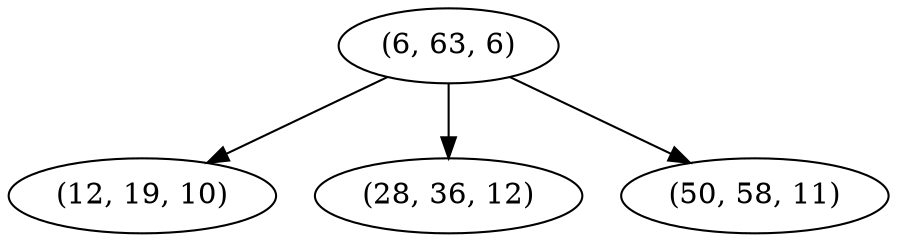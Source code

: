 digraph tree {
    "(6, 63, 6)";
    "(12, 19, 10)";
    "(28, 36, 12)";
    "(50, 58, 11)";
    "(6, 63, 6)" -> "(12, 19, 10)";
    "(6, 63, 6)" -> "(28, 36, 12)";
    "(6, 63, 6)" -> "(50, 58, 11)";
}
